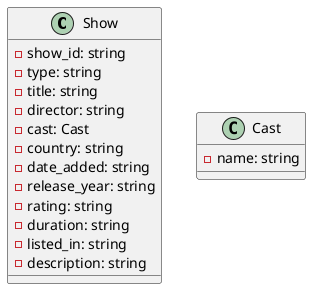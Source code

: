 @startuml
class Show {
    - show_id: string
    - type: string
    - title: string
    - director: string
    - cast: Cast
    - country: string
    - date_added: string
    - release_year: string
    - rating: string
    - duration: string
    - listed_in: string
    - description: string
}
class Cast {
    - name: string
}
@enduml